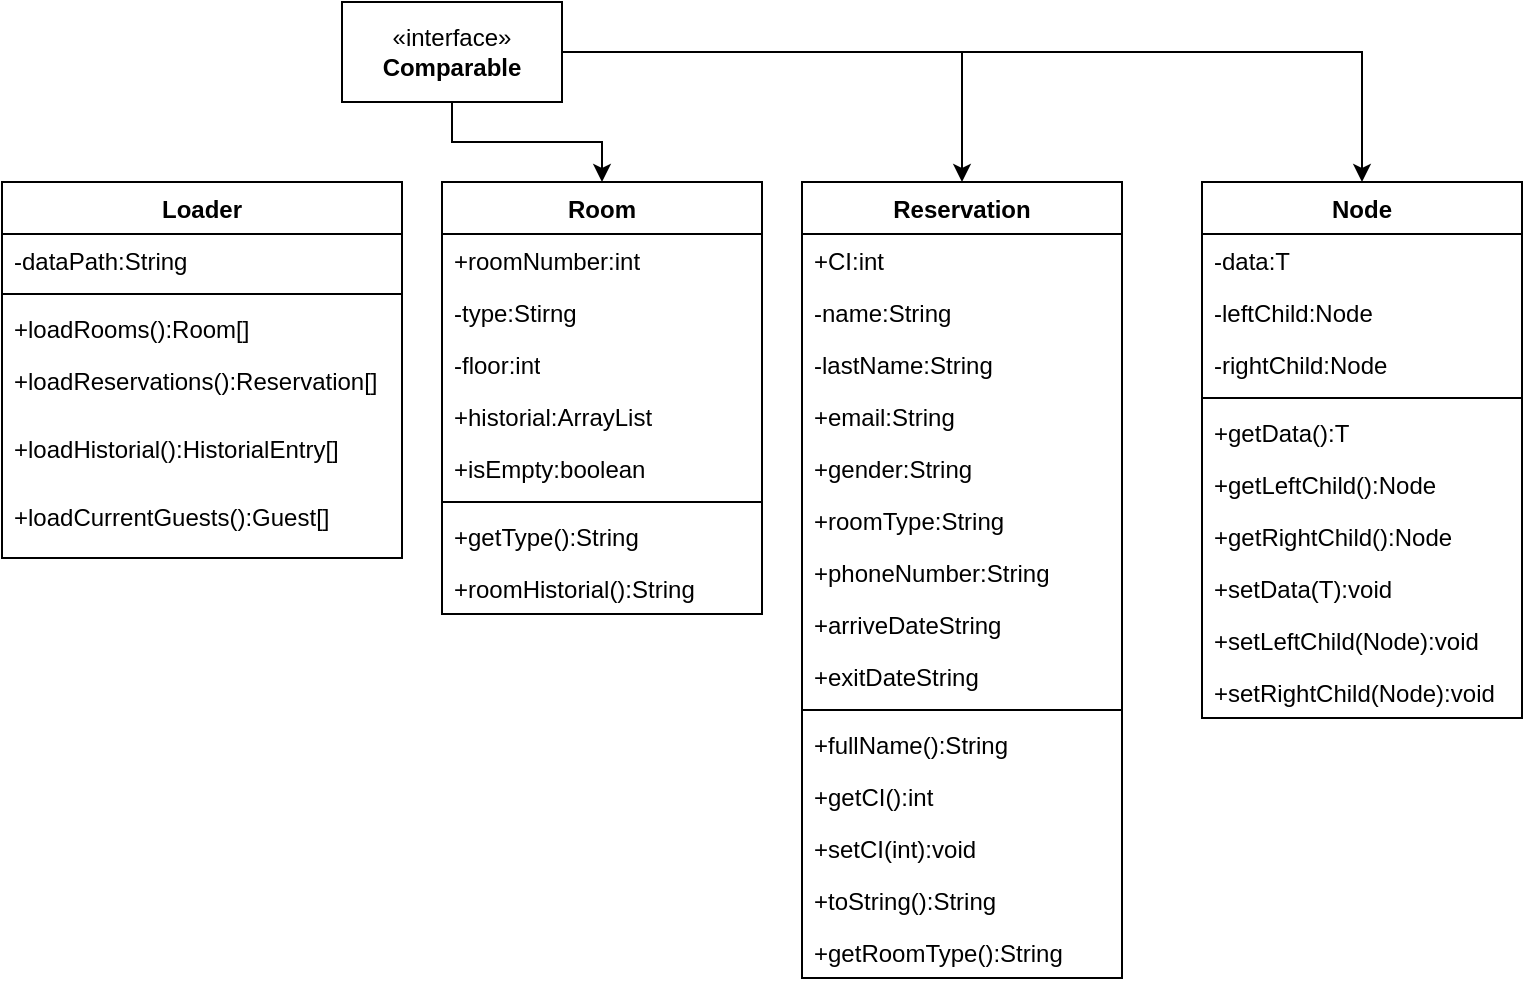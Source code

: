<mxfile version="21.5.2" type="github">
  <diagram name="Página-1" id="9d56kvR91II5bREh-H07">
    <mxGraphModel dx="607" dy="312" grid="1" gridSize="10" guides="1" tooltips="1" connect="1" arrows="1" fold="1" page="1" pageScale="1" pageWidth="827" pageHeight="1169" math="0" shadow="0">
      <root>
        <mxCell id="0" />
        <mxCell id="1" parent="0" />
        <mxCell id="7iWJkJuJJ0laCZjRY4Vl-5" value="Loader" style="swimlane;fontStyle=1;align=center;verticalAlign=top;childLayout=stackLayout;horizontal=1;startSize=26;horizontalStack=0;resizeParent=1;resizeParentMax=0;resizeLast=0;collapsible=1;marginBottom=0;whiteSpace=wrap;html=1;" vertex="1" parent="1">
          <mxGeometry x="50" y="120" width="200" height="188" as="geometry" />
        </mxCell>
        <mxCell id="7iWJkJuJJ0laCZjRY4Vl-6" value="-dataPath:String" style="text;strokeColor=none;fillColor=none;align=left;verticalAlign=top;spacingLeft=4;spacingRight=4;overflow=hidden;rotatable=0;points=[[0,0.5],[1,0.5]];portConstraint=eastwest;whiteSpace=wrap;html=1;" vertex="1" parent="7iWJkJuJJ0laCZjRY4Vl-5">
          <mxGeometry y="26" width="200" height="26" as="geometry" />
        </mxCell>
        <mxCell id="7iWJkJuJJ0laCZjRY4Vl-7" value="" style="line;strokeWidth=1;fillColor=none;align=left;verticalAlign=middle;spacingTop=-1;spacingLeft=3;spacingRight=3;rotatable=0;labelPosition=right;points=[];portConstraint=eastwest;strokeColor=inherit;" vertex="1" parent="7iWJkJuJJ0laCZjRY4Vl-5">
          <mxGeometry y="52" width="200" height="8" as="geometry" />
        </mxCell>
        <mxCell id="7iWJkJuJJ0laCZjRY4Vl-8" value="+loadRooms():Room[]" style="text;strokeColor=none;fillColor=none;align=left;verticalAlign=top;spacingLeft=4;spacingRight=4;overflow=hidden;rotatable=0;points=[[0,0.5],[1,0.5]];portConstraint=eastwest;whiteSpace=wrap;html=1;" vertex="1" parent="7iWJkJuJJ0laCZjRY4Vl-5">
          <mxGeometry y="60" width="200" height="26" as="geometry" />
        </mxCell>
        <mxCell id="7iWJkJuJJ0laCZjRY4Vl-9" value="+loadReservations():Reservation[]" style="text;strokeColor=none;fillColor=none;align=left;verticalAlign=top;spacingLeft=4;spacingRight=4;overflow=hidden;rotatable=0;points=[[0,0.5],[1,0.5]];portConstraint=eastwest;whiteSpace=wrap;html=1;" vertex="1" parent="7iWJkJuJJ0laCZjRY4Vl-5">
          <mxGeometry y="86" width="200" height="34" as="geometry" />
        </mxCell>
        <mxCell id="7iWJkJuJJ0laCZjRY4Vl-10" value="+loadHistorial():HistorialEntry[]" style="text;strokeColor=none;fillColor=none;align=left;verticalAlign=top;spacingLeft=4;spacingRight=4;overflow=hidden;rotatable=0;points=[[0,0.5],[1,0.5]];portConstraint=eastwest;whiteSpace=wrap;html=1;" vertex="1" parent="7iWJkJuJJ0laCZjRY4Vl-5">
          <mxGeometry y="120" width="200" height="34" as="geometry" />
        </mxCell>
        <mxCell id="7iWJkJuJJ0laCZjRY4Vl-11" value="+loadCurrentGuests():Guest[]" style="text;strokeColor=none;fillColor=none;align=left;verticalAlign=top;spacingLeft=4;spacingRight=4;overflow=hidden;rotatable=0;points=[[0,0.5],[1,0.5]];portConstraint=eastwest;whiteSpace=wrap;html=1;" vertex="1" parent="7iWJkJuJJ0laCZjRY4Vl-5">
          <mxGeometry y="154" width="200" height="34" as="geometry" />
        </mxCell>
        <mxCell id="7iWJkJuJJ0laCZjRY4Vl-12" value="Room" style="swimlane;fontStyle=1;align=center;verticalAlign=top;childLayout=stackLayout;horizontal=1;startSize=26;horizontalStack=0;resizeParent=1;resizeParentMax=0;resizeLast=0;collapsible=1;marginBottom=0;whiteSpace=wrap;html=1;" vertex="1" parent="1">
          <mxGeometry x="270" y="120" width="160" height="216" as="geometry" />
        </mxCell>
        <mxCell id="7iWJkJuJJ0laCZjRY4Vl-13" value="+roomNumber:int" style="text;strokeColor=none;fillColor=none;align=left;verticalAlign=top;spacingLeft=4;spacingRight=4;overflow=hidden;rotatable=0;points=[[0,0.5],[1,0.5]];portConstraint=eastwest;whiteSpace=wrap;html=1;" vertex="1" parent="7iWJkJuJJ0laCZjRY4Vl-12">
          <mxGeometry y="26" width="160" height="26" as="geometry" />
        </mxCell>
        <mxCell id="7iWJkJuJJ0laCZjRY4Vl-16" value="-type:Stirng" style="text;strokeColor=none;fillColor=none;align=left;verticalAlign=top;spacingLeft=4;spacingRight=4;overflow=hidden;rotatable=0;points=[[0,0.5],[1,0.5]];portConstraint=eastwest;whiteSpace=wrap;html=1;" vertex="1" parent="7iWJkJuJJ0laCZjRY4Vl-12">
          <mxGeometry y="52" width="160" height="26" as="geometry" />
        </mxCell>
        <mxCell id="7iWJkJuJJ0laCZjRY4Vl-17" value="-floor:int" style="text;strokeColor=none;fillColor=none;align=left;verticalAlign=top;spacingLeft=4;spacingRight=4;overflow=hidden;rotatable=0;points=[[0,0.5],[1,0.5]];portConstraint=eastwest;whiteSpace=wrap;html=1;" vertex="1" parent="7iWJkJuJJ0laCZjRY4Vl-12">
          <mxGeometry y="78" width="160" height="26" as="geometry" />
        </mxCell>
        <mxCell id="7iWJkJuJJ0laCZjRY4Vl-18" value="+historial:ArrayList" style="text;strokeColor=none;fillColor=none;align=left;verticalAlign=top;spacingLeft=4;spacingRight=4;overflow=hidden;rotatable=0;points=[[0,0.5],[1,0.5]];portConstraint=eastwest;whiteSpace=wrap;html=1;" vertex="1" parent="7iWJkJuJJ0laCZjRY4Vl-12">
          <mxGeometry y="104" width="160" height="26" as="geometry" />
        </mxCell>
        <mxCell id="7iWJkJuJJ0laCZjRY4Vl-19" value="+isEmpty:boolean" style="text;strokeColor=none;fillColor=none;align=left;verticalAlign=top;spacingLeft=4;spacingRight=4;overflow=hidden;rotatable=0;points=[[0,0.5],[1,0.5]];portConstraint=eastwest;whiteSpace=wrap;html=1;" vertex="1" parent="7iWJkJuJJ0laCZjRY4Vl-12">
          <mxGeometry y="130" width="160" height="26" as="geometry" />
        </mxCell>
        <mxCell id="7iWJkJuJJ0laCZjRY4Vl-14" value="" style="line;strokeWidth=1;fillColor=none;align=left;verticalAlign=middle;spacingTop=-1;spacingLeft=3;spacingRight=3;rotatable=0;labelPosition=right;points=[];portConstraint=eastwest;strokeColor=inherit;" vertex="1" parent="7iWJkJuJJ0laCZjRY4Vl-12">
          <mxGeometry y="156" width="160" height="8" as="geometry" />
        </mxCell>
        <mxCell id="7iWJkJuJJ0laCZjRY4Vl-20" value="+getType():String" style="text;strokeColor=none;fillColor=none;align=left;verticalAlign=top;spacingLeft=4;spacingRight=4;overflow=hidden;rotatable=0;points=[[0,0.5],[1,0.5]];portConstraint=eastwest;whiteSpace=wrap;html=1;" vertex="1" parent="7iWJkJuJJ0laCZjRY4Vl-12">
          <mxGeometry y="164" width="160" height="26" as="geometry" />
        </mxCell>
        <mxCell id="7iWJkJuJJ0laCZjRY4Vl-21" value="+roomHistorial():String" style="text;strokeColor=none;fillColor=none;align=left;verticalAlign=top;spacingLeft=4;spacingRight=4;overflow=hidden;rotatable=0;points=[[0,0.5],[1,0.5]];portConstraint=eastwest;whiteSpace=wrap;html=1;" vertex="1" parent="7iWJkJuJJ0laCZjRY4Vl-12">
          <mxGeometry y="190" width="160" height="26" as="geometry" />
        </mxCell>
        <mxCell id="7iWJkJuJJ0laCZjRY4Vl-23" style="edgeStyle=orthogonalEdgeStyle;rounded=0;orthogonalLoop=1;jettySize=auto;html=1;entryX=0.5;entryY=0;entryDx=0;entryDy=0;" edge="1" parent="1" source="7iWJkJuJJ0laCZjRY4Vl-22" target="7iWJkJuJJ0laCZjRY4Vl-12">
          <mxGeometry relative="1" as="geometry" />
        </mxCell>
        <mxCell id="7iWJkJuJJ0laCZjRY4Vl-28" style="edgeStyle=orthogonalEdgeStyle;rounded=0;orthogonalLoop=1;jettySize=auto;html=1;entryX=0.5;entryY=0;entryDx=0;entryDy=0;" edge="1" parent="1" source="7iWJkJuJJ0laCZjRY4Vl-22" target="7iWJkJuJJ0laCZjRY4Vl-24">
          <mxGeometry relative="1" as="geometry" />
        </mxCell>
        <mxCell id="7iWJkJuJJ0laCZjRY4Vl-46" style="edgeStyle=orthogonalEdgeStyle;rounded=0;orthogonalLoop=1;jettySize=auto;html=1;entryX=0.5;entryY=0;entryDx=0;entryDy=0;" edge="1" parent="1" source="7iWJkJuJJ0laCZjRY4Vl-22" target="7iWJkJuJJ0laCZjRY4Vl-42">
          <mxGeometry relative="1" as="geometry" />
        </mxCell>
        <mxCell id="7iWJkJuJJ0laCZjRY4Vl-22" value="«interface»&lt;br&gt;&lt;b&gt;Comparable&lt;/b&gt;" style="html=1;whiteSpace=wrap;" vertex="1" parent="1">
          <mxGeometry x="220" y="30" width="110" height="50" as="geometry" />
        </mxCell>
        <mxCell id="7iWJkJuJJ0laCZjRY4Vl-24" value="Reservation" style="swimlane;fontStyle=1;align=center;verticalAlign=top;childLayout=stackLayout;horizontal=1;startSize=26;horizontalStack=0;resizeParent=1;resizeParentMax=0;resizeLast=0;collapsible=1;marginBottom=0;whiteSpace=wrap;html=1;" vertex="1" parent="1">
          <mxGeometry x="450" y="120" width="160" height="398" as="geometry" />
        </mxCell>
        <mxCell id="7iWJkJuJJ0laCZjRY4Vl-25" value="+CI:int" style="text;strokeColor=none;fillColor=none;align=left;verticalAlign=top;spacingLeft=4;spacingRight=4;overflow=hidden;rotatable=0;points=[[0,0.5],[1,0.5]];portConstraint=eastwest;whiteSpace=wrap;html=1;" vertex="1" parent="7iWJkJuJJ0laCZjRY4Vl-24">
          <mxGeometry y="26" width="160" height="26" as="geometry" />
        </mxCell>
        <mxCell id="7iWJkJuJJ0laCZjRY4Vl-29" value="-name:String" style="text;strokeColor=none;fillColor=none;align=left;verticalAlign=top;spacingLeft=4;spacingRight=4;overflow=hidden;rotatable=0;points=[[0,0.5],[1,0.5]];portConstraint=eastwest;whiteSpace=wrap;html=1;" vertex="1" parent="7iWJkJuJJ0laCZjRY4Vl-24">
          <mxGeometry y="52" width="160" height="26" as="geometry" />
        </mxCell>
        <mxCell id="7iWJkJuJJ0laCZjRY4Vl-30" value="-lastName:String" style="text;strokeColor=none;fillColor=none;align=left;verticalAlign=top;spacingLeft=4;spacingRight=4;overflow=hidden;rotatable=0;points=[[0,0.5],[1,0.5]];portConstraint=eastwest;whiteSpace=wrap;html=1;" vertex="1" parent="7iWJkJuJJ0laCZjRY4Vl-24">
          <mxGeometry y="78" width="160" height="26" as="geometry" />
        </mxCell>
        <mxCell id="7iWJkJuJJ0laCZjRY4Vl-31" value="+email:String" style="text;strokeColor=none;fillColor=none;align=left;verticalAlign=top;spacingLeft=4;spacingRight=4;overflow=hidden;rotatable=0;points=[[0,0.5],[1,0.5]];portConstraint=eastwest;whiteSpace=wrap;html=1;" vertex="1" parent="7iWJkJuJJ0laCZjRY4Vl-24">
          <mxGeometry y="104" width="160" height="26" as="geometry" />
        </mxCell>
        <mxCell id="7iWJkJuJJ0laCZjRY4Vl-32" value="+gender:String" style="text;strokeColor=none;fillColor=none;align=left;verticalAlign=top;spacingLeft=4;spacingRight=4;overflow=hidden;rotatable=0;points=[[0,0.5],[1,0.5]];portConstraint=eastwest;whiteSpace=wrap;html=1;" vertex="1" parent="7iWJkJuJJ0laCZjRY4Vl-24">
          <mxGeometry y="130" width="160" height="26" as="geometry" />
        </mxCell>
        <mxCell id="7iWJkJuJJ0laCZjRY4Vl-33" value="+roomType:String" style="text;strokeColor=none;fillColor=none;align=left;verticalAlign=top;spacingLeft=4;spacingRight=4;overflow=hidden;rotatable=0;points=[[0,0.5],[1,0.5]];portConstraint=eastwest;whiteSpace=wrap;html=1;" vertex="1" parent="7iWJkJuJJ0laCZjRY4Vl-24">
          <mxGeometry y="156" width="160" height="26" as="geometry" />
        </mxCell>
        <mxCell id="7iWJkJuJJ0laCZjRY4Vl-34" value="+phoneNumber:String" style="text;strokeColor=none;fillColor=none;align=left;verticalAlign=top;spacingLeft=4;spacingRight=4;overflow=hidden;rotatable=0;points=[[0,0.5],[1,0.5]];portConstraint=eastwest;whiteSpace=wrap;html=1;" vertex="1" parent="7iWJkJuJJ0laCZjRY4Vl-24">
          <mxGeometry y="182" width="160" height="26" as="geometry" />
        </mxCell>
        <mxCell id="7iWJkJuJJ0laCZjRY4Vl-35" value="+arriveDateString" style="text;strokeColor=none;fillColor=none;align=left;verticalAlign=top;spacingLeft=4;spacingRight=4;overflow=hidden;rotatable=0;points=[[0,0.5],[1,0.5]];portConstraint=eastwest;whiteSpace=wrap;html=1;" vertex="1" parent="7iWJkJuJJ0laCZjRY4Vl-24">
          <mxGeometry y="208" width="160" height="26" as="geometry" />
        </mxCell>
        <mxCell id="7iWJkJuJJ0laCZjRY4Vl-36" value="+exitDateString" style="text;strokeColor=none;fillColor=none;align=left;verticalAlign=top;spacingLeft=4;spacingRight=4;overflow=hidden;rotatable=0;points=[[0,0.5],[1,0.5]];portConstraint=eastwest;whiteSpace=wrap;html=1;" vertex="1" parent="7iWJkJuJJ0laCZjRY4Vl-24">
          <mxGeometry y="234" width="160" height="26" as="geometry" />
        </mxCell>
        <mxCell id="7iWJkJuJJ0laCZjRY4Vl-26" value="" style="line;strokeWidth=1;fillColor=none;align=left;verticalAlign=middle;spacingTop=-1;spacingLeft=3;spacingRight=3;rotatable=0;labelPosition=right;points=[];portConstraint=eastwest;strokeColor=inherit;" vertex="1" parent="7iWJkJuJJ0laCZjRY4Vl-24">
          <mxGeometry y="260" width="160" height="8" as="geometry" />
        </mxCell>
        <mxCell id="7iWJkJuJJ0laCZjRY4Vl-27" value="+fullName():String" style="text;strokeColor=none;fillColor=none;align=left;verticalAlign=top;spacingLeft=4;spacingRight=4;overflow=hidden;rotatable=0;points=[[0,0.5],[1,0.5]];portConstraint=eastwest;whiteSpace=wrap;html=1;" vertex="1" parent="7iWJkJuJJ0laCZjRY4Vl-24">
          <mxGeometry y="268" width="160" height="26" as="geometry" />
        </mxCell>
        <mxCell id="7iWJkJuJJ0laCZjRY4Vl-38" value="+getCI():int" style="text;strokeColor=none;fillColor=none;align=left;verticalAlign=top;spacingLeft=4;spacingRight=4;overflow=hidden;rotatable=0;points=[[0,0.5],[1,0.5]];portConstraint=eastwest;whiteSpace=wrap;html=1;" vertex="1" parent="7iWJkJuJJ0laCZjRY4Vl-24">
          <mxGeometry y="294" width="160" height="26" as="geometry" />
        </mxCell>
        <mxCell id="7iWJkJuJJ0laCZjRY4Vl-39" value="+setCI(int):void" style="text;strokeColor=none;fillColor=none;align=left;verticalAlign=top;spacingLeft=4;spacingRight=4;overflow=hidden;rotatable=0;points=[[0,0.5],[1,0.5]];portConstraint=eastwest;whiteSpace=wrap;html=1;" vertex="1" parent="7iWJkJuJJ0laCZjRY4Vl-24">
          <mxGeometry y="320" width="160" height="26" as="geometry" />
        </mxCell>
        <mxCell id="7iWJkJuJJ0laCZjRY4Vl-40" value="+toString():String" style="text;strokeColor=none;fillColor=none;align=left;verticalAlign=top;spacingLeft=4;spacingRight=4;overflow=hidden;rotatable=0;points=[[0,0.5],[1,0.5]];portConstraint=eastwest;whiteSpace=wrap;html=1;" vertex="1" parent="7iWJkJuJJ0laCZjRY4Vl-24">
          <mxGeometry y="346" width="160" height="26" as="geometry" />
        </mxCell>
        <mxCell id="7iWJkJuJJ0laCZjRY4Vl-41" value="+getRoomType():String" style="text;strokeColor=none;fillColor=none;align=left;verticalAlign=top;spacingLeft=4;spacingRight=4;overflow=hidden;rotatable=0;points=[[0,0.5],[1,0.5]];portConstraint=eastwest;whiteSpace=wrap;html=1;" vertex="1" parent="7iWJkJuJJ0laCZjRY4Vl-24">
          <mxGeometry y="372" width="160" height="26" as="geometry" />
        </mxCell>
        <mxCell id="7iWJkJuJJ0laCZjRY4Vl-42" value="Node" style="swimlane;fontStyle=1;align=center;verticalAlign=top;childLayout=stackLayout;horizontal=1;startSize=26;horizontalStack=0;resizeParent=1;resizeParentMax=0;resizeLast=0;collapsible=1;marginBottom=0;whiteSpace=wrap;html=1;" vertex="1" parent="1">
          <mxGeometry x="650" y="120" width="160" height="268" as="geometry" />
        </mxCell>
        <mxCell id="7iWJkJuJJ0laCZjRY4Vl-43" value="-data:T" style="text;strokeColor=none;fillColor=none;align=left;verticalAlign=top;spacingLeft=4;spacingRight=4;overflow=hidden;rotatable=0;points=[[0,0.5],[1,0.5]];portConstraint=eastwest;whiteSpace=wrap;html=1;" vertex="1" parent="7iWJkJuJJ0laCZjRY4Vl-42">
          <mxGeometry y="26" width="160" height="26" as="geometry" />
        </mxCell>
        <mxCell id="7iWJkJuJJ0laCZjRY4Vl-47" value="-leftChild:Node" style="text;strokeColor=none;fillColor=none;align=left;verticalAlign=top;spacingLeft=4;spacingRight=4;overflow=hidden;rotatable=0;points=[[0,0.5],[1,0.5]];portConstraint=eastwest;whiteSpace=wrap;html=1;" vertex="1" parent="7iWJkJuJJ0laCZjRY4Vl-42">
          <mxGeometry y="52" width="160" height="26" as="geometry" />
        </mxCell>
        <mxCell id="7iWJkJuJJ0laCZjRY4Vl-48" value="-rightChild:Node" style="text;strokeColor=none;fillColor=none;align=left;verticalAlign=top;spacingLeft=4;spacingRight=4;overflow=hidden;rotatable=0;points=[[0,0.5],[1,0.5]];portConstraint=eastwest;whiteSpace=wrap;html=1;" vertex="1" parent="7iWJkJuJJ0laCZjRY4Vl-42">
          <mxGeometry y="78" width="160" height="26" as="geometry" />
        </mxCell>
        <mxCell id="7iWJkJuJJ0laCZjRY4Vl-44" value="" style="line;strokeWidth=1;fillColor=none;align=left;verticalAlign=middle;spacingTop=-1;spacingLeft=3;spacingRight=3;rotatable=0;labelPosition=right;points=[];portConstraint=eastwest;strokeColor=inherit;" vertex="1" parent="7iWJkJuJJ0laCZjRY4Vl-42">
          <mxGeometry y="104" width="160" height="8" as="geometry" />
        </mxCell>
        <mxCell id="7iWJkJuJJ0laCZjRY4Vl-45" value="+getData():T" style="text;strokeColor=none;fillColor=none;align=left;verticalAlign=top;spacingLeft=4;spacingRight=4;overflow=hidden;rotatable=0;points=[[0,0.5],[1,0.5]];portConstraint=eastwest;whiteSpace=wrap;html=1;" vertex="1" parent="7iWJkJuJJ0laCZjRY4Vl-42">
          <mxGeometry y="112" width="160" height="26" as="geometry" />
        </mxCell>
        <mxCell id="7iWJkJuJJ0laCZjRY4Vl-49" value="+getLeftChild():Node" style="text;strokeColor=none;fillColor=none;align=left;verticalAlign=top;spacingLeft=4;spacingRight=4;overflow=hidden;rotatable=0;points=[[0,0.5],[1,0.5]];portConstraint=eastwest;whiteSpace=wrap;html=1;" vertex="1" parent="7iWJkJuJJ0laCZjRY4Vl-42">
          <mxGeometry y="138" width="160" height="26" as="geometry" />
        </mxCell>
        <mxCell id="7iWJkJuJJ0laCZjRY4Vl-50" value="+getRightChild():Node" style="text;strokeColor=none;fillColor=none;align=left;verticalAlign=top;spacingLeft=4;spacingRight=4;overflow=hidden;rotatable=0;points=[[0,0.5],[1,0.5]];portConstraint=eastwest;whiteSpace=wrap;html=1;" vertex="1" parent="7iWJkJuJJ0laCZjRY4Vl-42">
          <mxGeometry y="164" width="160" height="26" as="geometry" />
        </mxCell>
        <mxCell id="7iWJkJuJJ0laCZjRY4Vl-51" value="+setData(T):void" style="text;strokeColor=none;fillColor=none;align=left;verticalAlign=top;spacingLeft=4;spacingRight=4;overflow=hidden;rotatable=0;points=[[0,0.5],[1,0.5]];portConstraint=eastwest;whiteSpace=wrap;html=1;" vertex="1" parent="7iWJkJuJJ0laCZjRY4Vl-42">
          <mxGeometry y="190" width="160" height="26" as="geometry" />
        </mxCell>
        <mxCell id="7iWJkJuJJ0laCZjRY4Vl-52" value="+setLeftChild(Node):void" style="text;strokeColor=none;fillColor=none;align=left;verticalAlign=top;spacingLeft=4;spacingRight=4;overflow=hidden;rotatable=0;points=[[0,0.5],[1,0.5]];portConstraint=eastwest;whiteSpace=wrap;html=1;" vertex="1" parent="7iWJkJuJJ0laCZjRY4Vl-42">
          <mxGeometry y="216" width="160" height="26" as="geometry" />
        </mxCell>
        <mxCell id="7iWJkJuJJ0laCZjRY4Vl-53" value="+setRightChild(Node):void" style="text;strokeColor=none;fillColor=none;align=left;verticalAlign=top;spacingLeft=4;spacingRight=4;overflow=hidden;rotatable=0;points=[[0,0.5],[1,0.5]];portConstraint=eastwest;whiteSpace=wrap;html=1;" vertex="1" parent="7iWJkJuJJ0laCZjRY4Vl-42">
          <mxGeometry y="242" width="160" height="26" as="geometry" />
        </mxCell>
      </root>
    </mxGraphModel>
  </diagram>
</mxfile>
